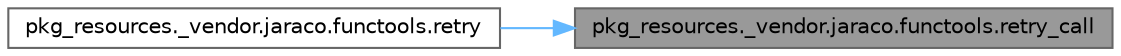 digraph "pkg_resources._vendor.jaraco.functools.retry_call"
{
 // LATEX_PDF_SIZE
  bgcolor="transparent";
  edge [fontname=Helvetica,fontsize=10,labelfontname=Helvetica,labelfontsize=10];
  node [fontname=Helvetica,fontsize=10,shape=box,height=0.2,width=0.4];
  rankdir="RL";
  Node1 [id="Node000001",label="pkg_resources._vendor.jaraco.functools.retry_call",height=0.2,width=0.4,color="gray40", fillcolor="grey60", style="filled", fontcolor="black",tooltip=" "];
  Node1 -> Node2 [id="edge1_Node000001_Node000002",dir="back",color="steelblue1",style="solid",tooltip=" "];
  Node2 [id="Node000002",label="pkg_resources._vendor.jaraco.functools.retry",height=0.2,width=0.4,color="grey40", fillcolor="white", style="filled",URL="$namespacepkg__resources_1_1__vendor_1_1jaraco_1_1functools.html#a121c0668cf12d51426f4739c31f0a9e8",tooltip=" "];
}
